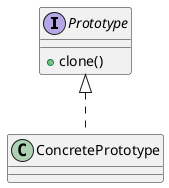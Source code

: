 @startuml

Prototype <|.. ConcretePrototype

interface Prototype {
	+clone()
}

class ConcretePrototype

@enduml